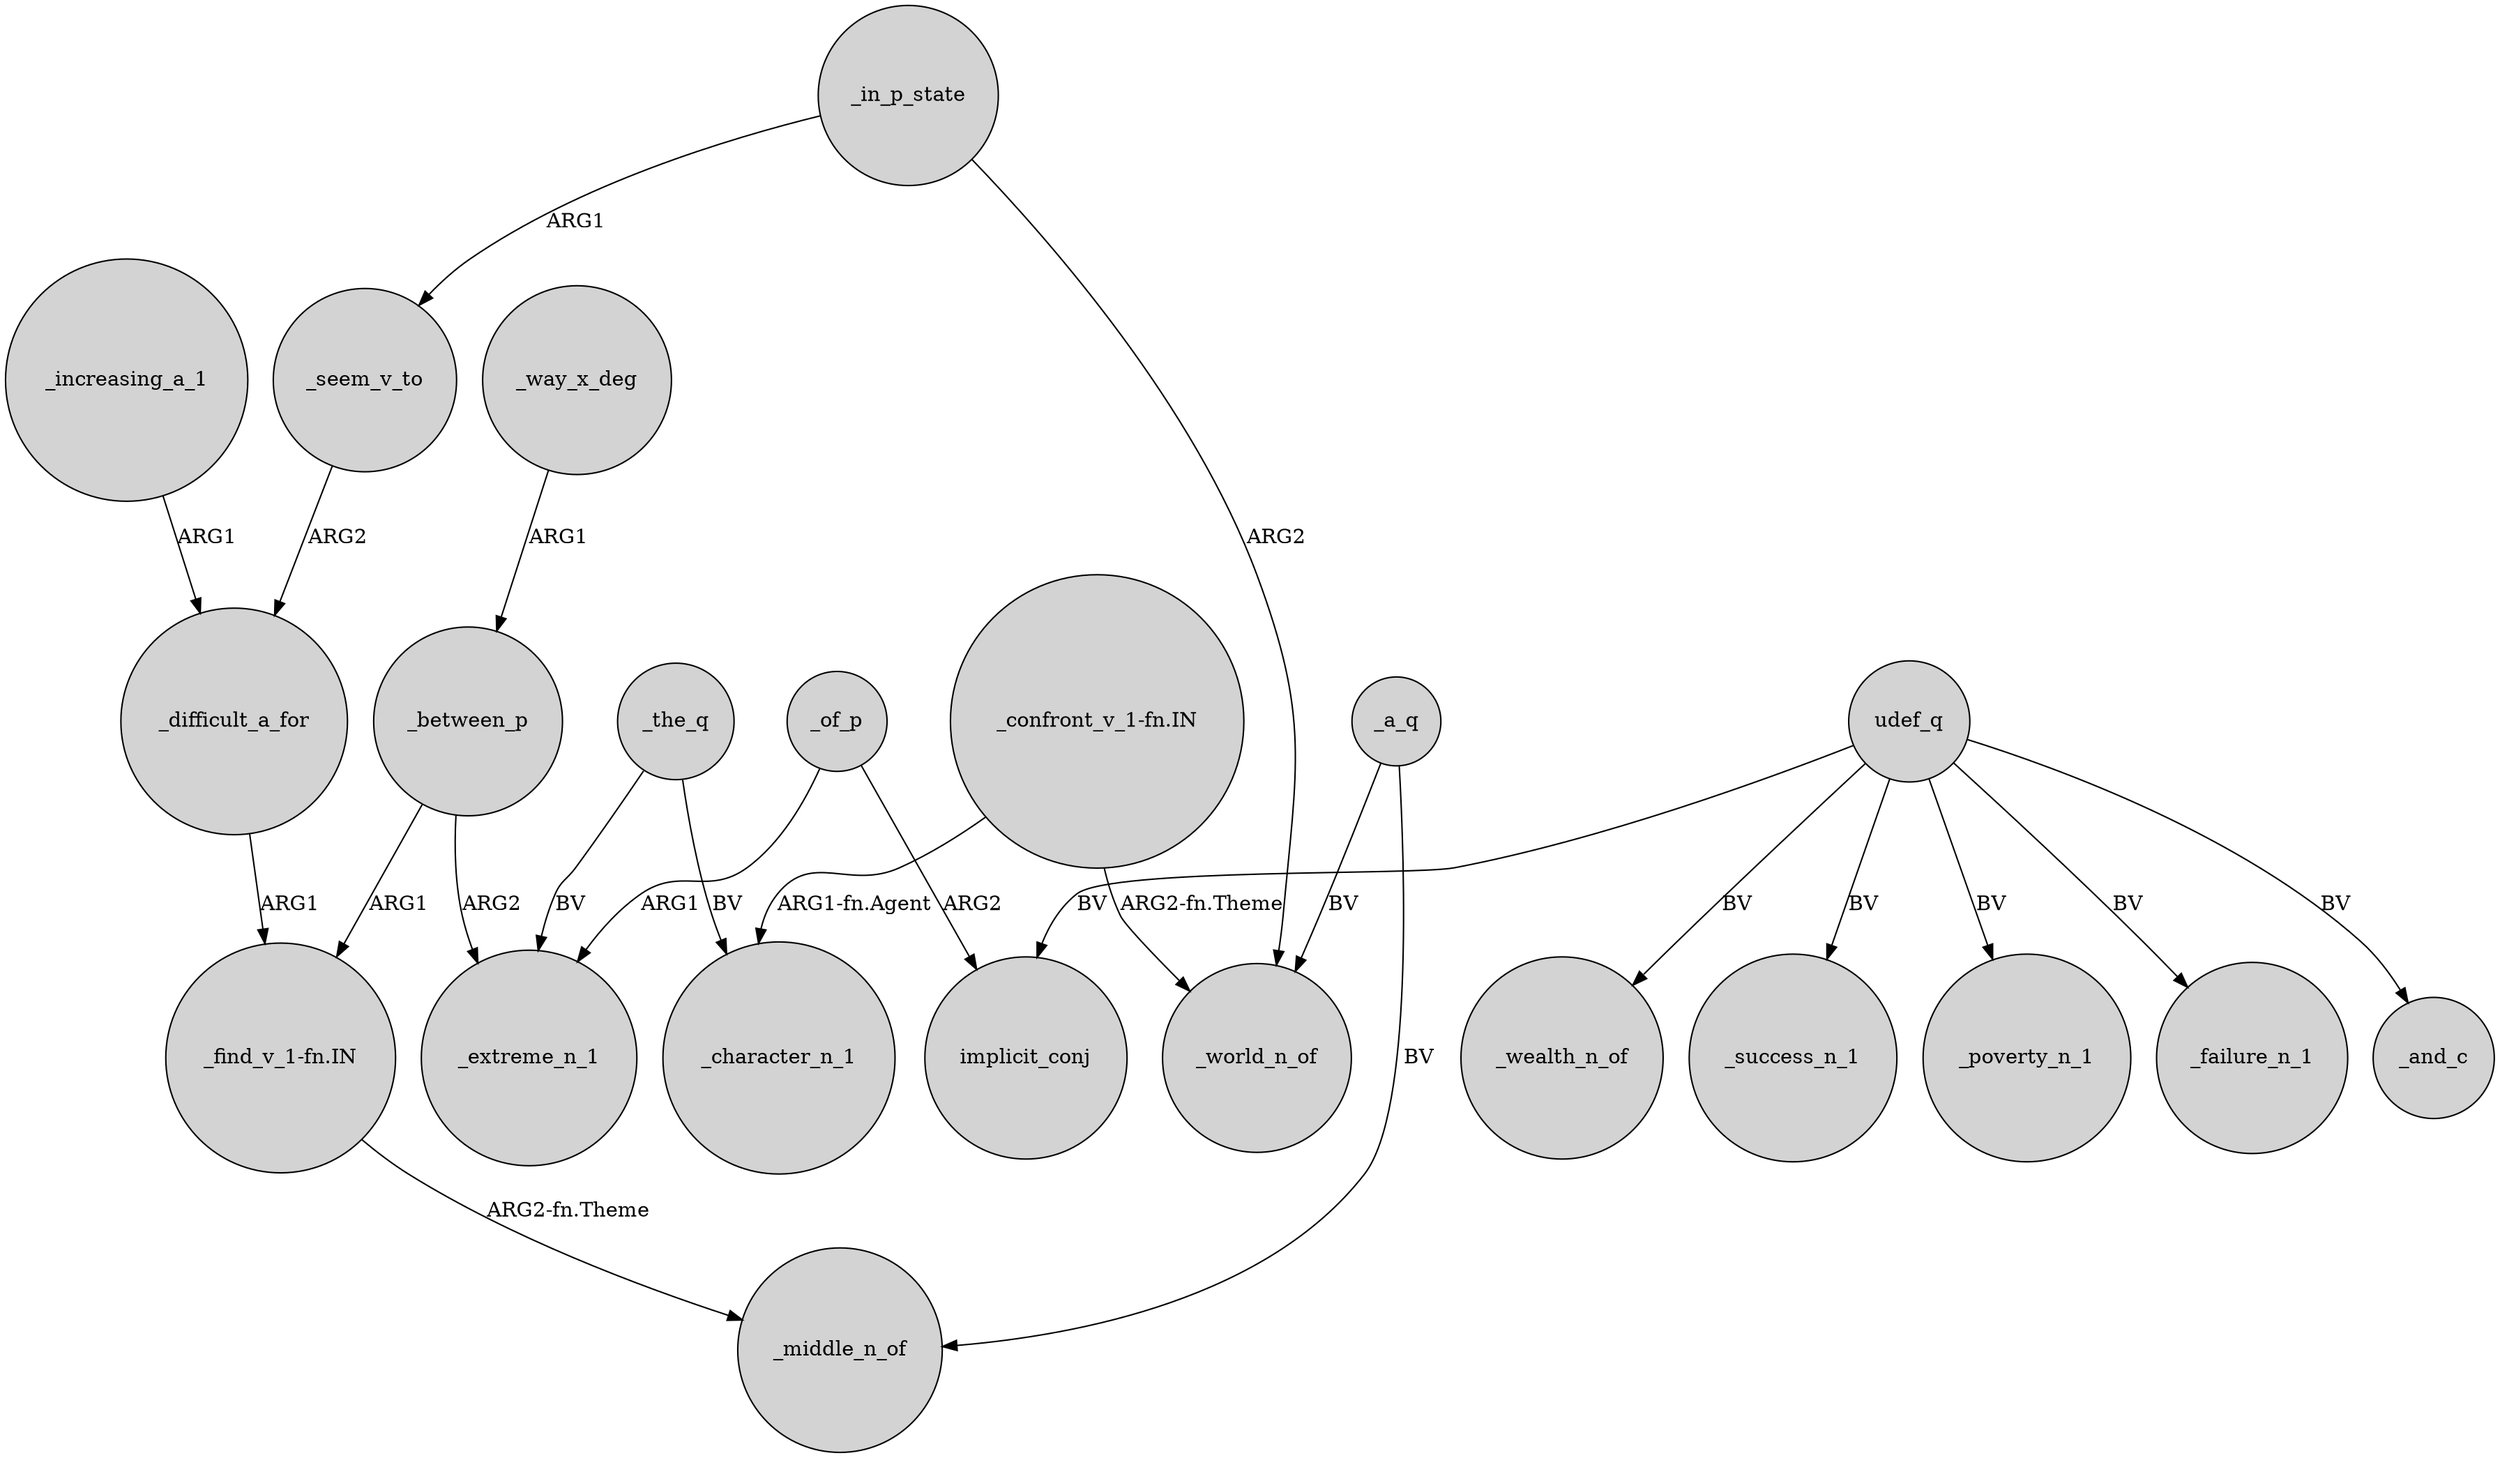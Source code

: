 digraph {
	node [shape=circle style=filled]
	_way_x_deg -> _between_p [label=ARG1]
	_the_q -> _extreme_n_1 [label=BV]
	_a_q -> _middle_n_of [label=BV]
	_between_p -> "_find_v_1-fn.IN" [label=ARG1]
	_of_p -> _extreme_n_1 [label=ARG1]
	udef_q -> _wealth_n_of [label=BV]
	udef_q -> implicit_conj [label=BV]
	_between_p -> _extreme_n_1 [label=ARG2]
	udef_q -> _success_n_1 [label=BV]
	_increasing_a_1 -> _difficult_a_for [label=ARG1]
	udef_q -> _poverty_n_1 [label=BV]
	_a_q -> _world_n_of [label=BV]
	udef_q -> _failure_n_1 [label=BV]
	"_find_v_1-fn.IN" -> _middle_n_of [label="ARG2-fn.Theme"]
	_of_p -> implicit_conj [label=ARG2]
	_in_p_state -> _seem_v_to [label=ARG1]
	_the_q -> _character_n_1 [label=BV]
	udef_q -> _and_c [label=BV]
	"_confront_v_1-fn.IN" -> _character_n_1 [label="ARG1-fn.Agent"]
	_in_p_state -> _world_n_of [label=ARG2]
	"_confront_v_1-fn.IN" -> _world_n_of [label="ARG2-fn.Theme"]
	_seem_v_to -> _difficult_a_for [label=ARG2]
	_difficult_a_for -> "_find_v_1-fn.IN" [label=ARG1]
}
